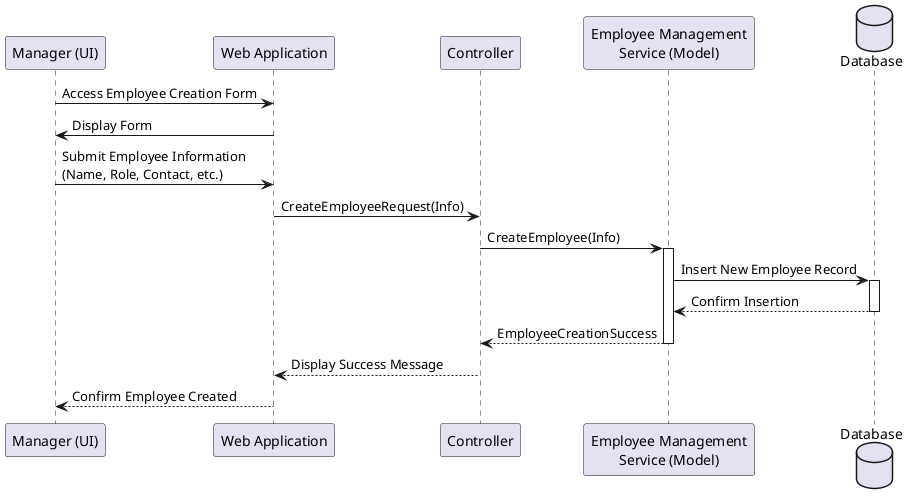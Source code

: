 @startuml


participant "Manager (UI)" as Manager
participant "Web Application" as WebApp
participant "Controller" as Controller
participant "Employee Management\nService (Model)" as Model
database "Database" as DB


Manager -> WebApp : Access Employee Creation Form
WebApp -> Manager : Display Form

Manager -> WebApp : Submit Employee Information\n(Name, Role, Contact, etc.)
WebApp -> Controller : CreateEmployeeRequest(Info)
Controller -> Model : CreateEmployee(Info)
activate Model

Model -> DB : Insert New Employee Record
activate DB
DB --> Model : Confirm Insertion
deactivate DB

Model --> Controller : EmployeeCreationSuccess
deactivate Model

Controller --> WebApp : Display Success Message
WebApp --> Manager : Confirm Employee Created

@enduml